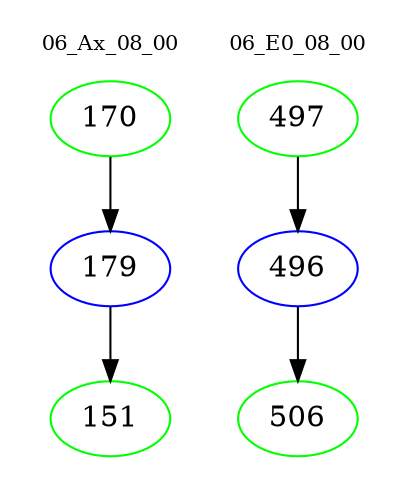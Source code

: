 digraph{
subgraph cluster_0 {
color = white
label = "06_Ax_08_00";
fontsize=10;
T0_170 [label="170", color="green"]
T0_170 -> T0_179 [color="black"]
T0_179 [label="179", color="blue"]
T0_179 -> T0_151 [color="black"]
T0_151 [label="151", color="green"]
}
subgraph cluster_1 {
color = white
label = "06_E0_08_00";
fontsize=10;
T1_497 [label="497", color="green"]
T1_497 -> T1_496 [color="black"]
T1_496 [label="496", color="blue"]
T1_496 -> T1_506 [color="black"]
T1_506 [label="506", color="green"]
}
}
